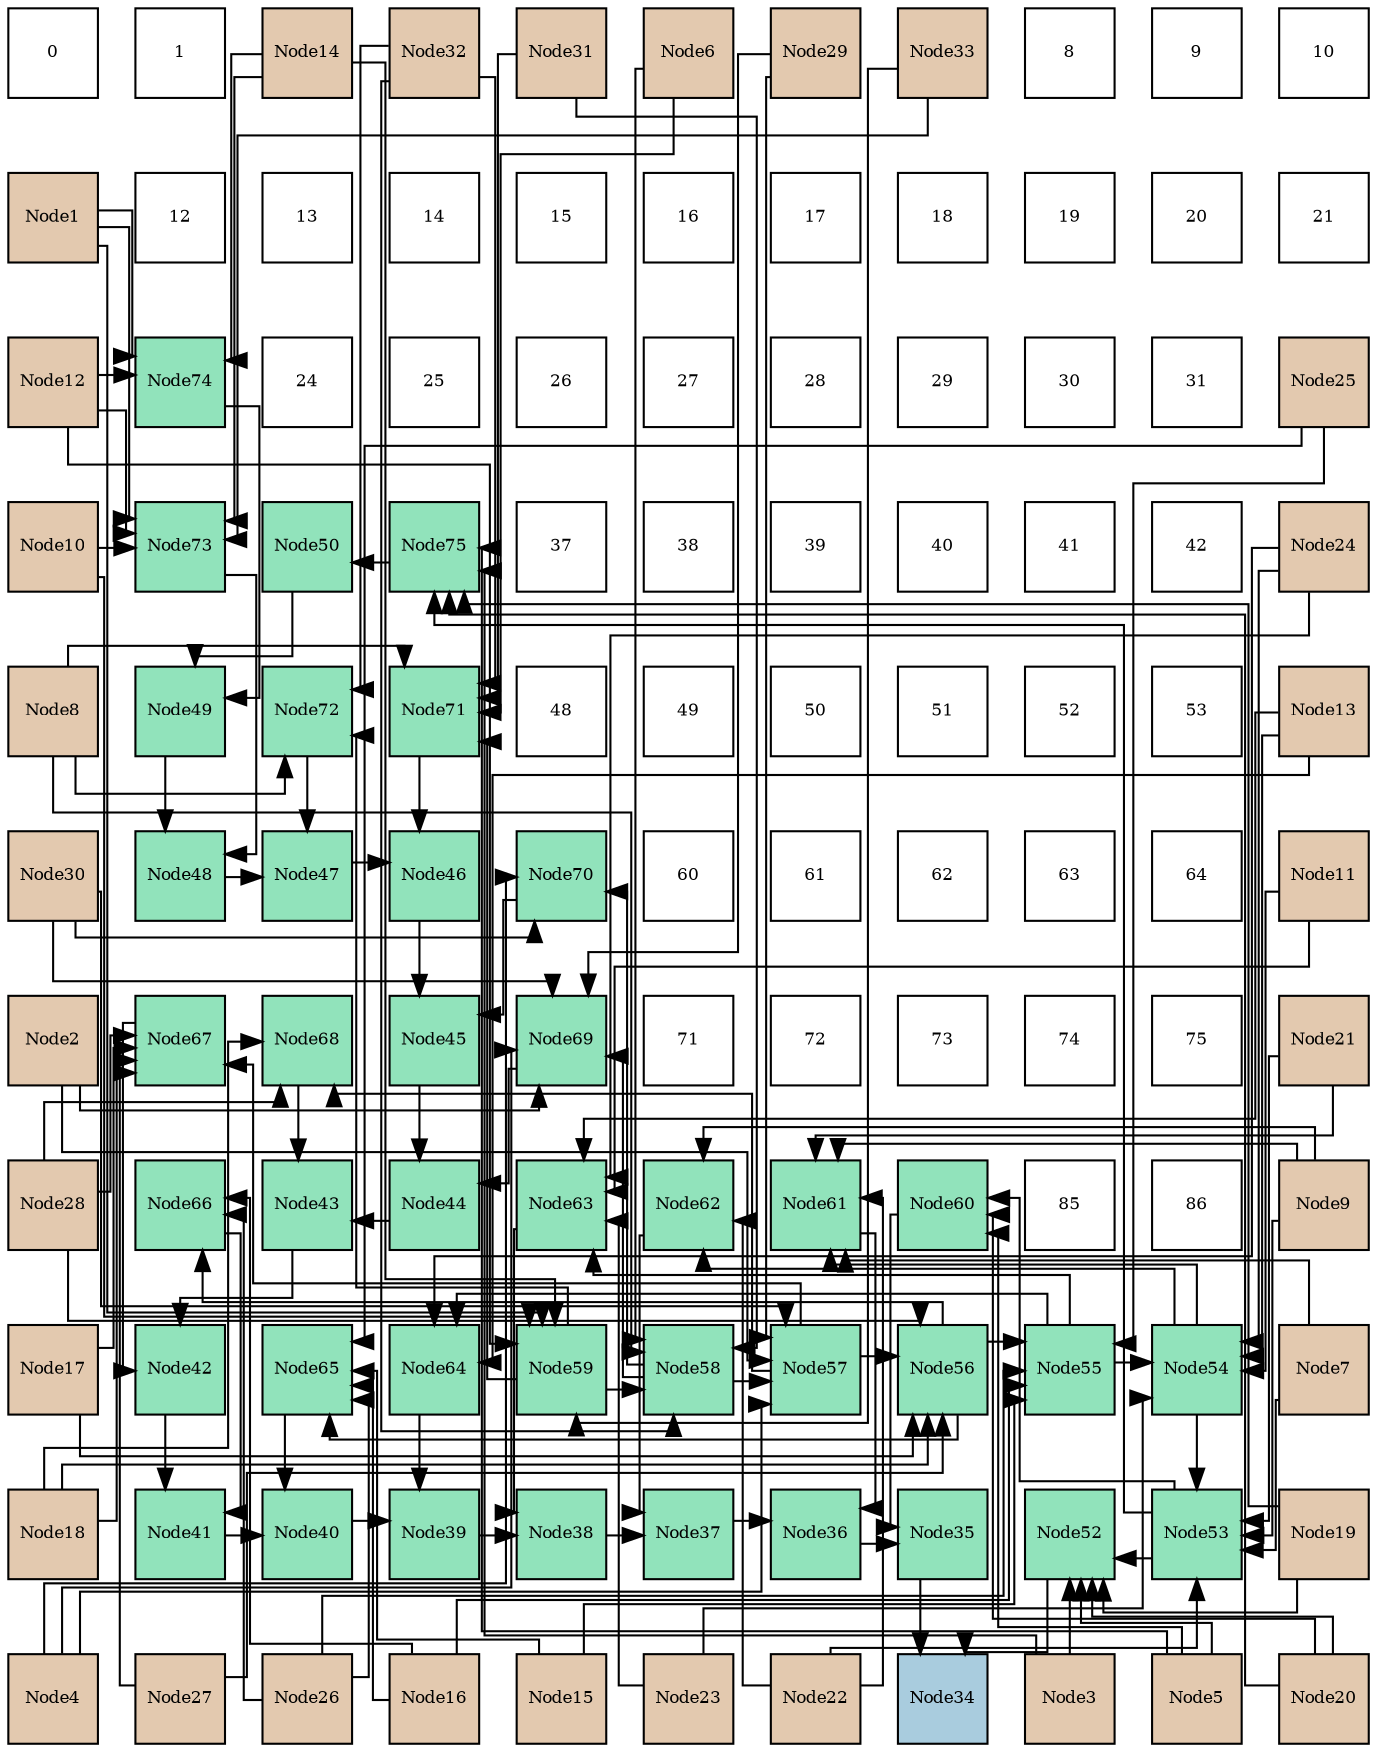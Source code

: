 digraph layout{
 rankdir=TB;
 splines=ortho;
 node [style=filled shape=square fixedsize=true width=0.6];
0[label="0", fontsize=8, fillcolor="#ffffff"];
1[label="1", fontsize=8, fillcolor="#ffffff"];
2[label="Node14", fontsize=8, fillcolor="#e3c9af"];
3[label="Node32", fontsize=8, fillcolor="#e3c9af"];
4[label="Node31", fontsize=8, fillcolor="#e3c9af"];
5[label="Node6", fontsize=8, fillcolor="#e3c9af"];
6[label="Node29", fontsize=8, fillcolor="#e3c9af"];
7[label="Node33", fontsize=8, fillcolor="#e3c9af"];
8[label="8", fontsize=8, fillcolor="#ffffff"];
9[label="9", fontsize=8, fillcolor="#ffffff"];
10[label="10", fontsize=8, fillcolor="#ffffff"];
11[label="Node1", fontsize=8, fillcolor="#e3c9af"];
12[label="12", fontsize=8, fillcolor="#ffffff"];
13[label="13", fontsize=8, fillcolor="#ffffff"];
14[label="14", fontsize=8, fillcolor="#ffffff"];
15[label="15", fontsize=8, fillcolor="#ffffff"];
16[label="16", fontsize=8, fillcolor="#ffffff"];
17[label="17", fontsize=8, fillcolor="#ffffff"];
18[label="18", fontsize=8, fillcolor="#ffffff"];
19[label="19", fontsize=8, fillcolor="#ffffff"];
20[label="20", fontsize=8, fillcolor="#ffffff"];
21[label="21", fontsize=8, fillcolor="#ffffff"];
22[label="Node12", fontsize=8, fillcolor="#e3c9af"];
23[label="Node74", fontsize=8, fillcolor="#91e3bb"];
24[label="24", fontsize=8, fillcolor="#ffffff"];
25[label="25", fontsize=8, fillcolor="#ffffff"];
26[label="26", fontsize=8, fillcolor="#ffffff"];
27[label="27", fontsize=8, fillcolor="#ffffff"];
28[label="28", fontsize=8, fillcolor="#ffffff"];
29[label="29", fontsize=8, fillcolor="#ffffff"];
30[label="30", fontsize=8, fillcolor="#ffffff"];
31[label="31", fontsize=8, fillcolor="#ffffff"];
32[label="Node25", fontsize=8, fillcolor="#e3c9af"];
33[label="Node10", fontsize=8, fillcolor="#e3c9af"];
34[label="Node73", fontsize=8, fillcolor="#91e3bb"];
35[label="Node50", fontsize=8, fillcolor="#91e3bb"];
36[label="Node75", fontsize=8, fillcolor="#91e3bb"];
37[label="37", fontsize=8, fillcolor="#ffffff"];
38[label="38", fontsize=8, fillcolor="#ffffff"];
39[label="39", fontsize=8, fillcolor="#ffffff"];
40[label="40", fontsize=8, fillcolor="#ffffff"];
41[label="41", fontsize=8, fillcolor="#ffffff"];
42[label="42", fontsize=8, fillcolor="#ffffff"];
43[label="Node24", fontsize=8, fillcolor="#e3c9af"];
44[label="Node8", fontsize=8, fillcolor="#e3c9af"];
45[label="Node49", fontsize=8, fillcolor="#91e3bb"];
46[label="Node72", fontsize=8, fillcolor="#91e3bb"];
47[label="Node71", fontsize=8, fillcolor="#91e3bb"];
48[label="48", fontsize=8, fillcolor="#ffffff"];
49[label="49", fontsize=8, fillcolor="#ffffff"];
50[label="50", fontsize=8, fillcolor="#ffffff"];
51[label="51", fontsize=8, fillcolor="#ffffff"];
52[label="52", fontsize=8, fillcolor="#ffffff"];
53[label="53", fontsize=8, fillcolor="#ffffff"];
54[label="Node13", fontsize=8, fillcolor="#e3c9af"];
55[label="Node30", fontsize=8, fillcolor="#e3c9af"];
56[label="Node48", fontsize=8, fillcolor="#91e3bb"];
57[label="Node47", fontsize=8, fillcolor="#91e3bb"];
58[label="Node46", fontsize=8, fillcolor="#91e3bb"];
59[label="Node70", fontsize=8, fillcolor="#91e3bb"];
60[label="60", fontsize=8, fillcolor="#ffffff"];
61[label="61", fontsize=8, fillcolor="#ffffff"];
62[label="62", fontsize=8, fillcolor="#ffffff"];
63[label="63", fontsize=8, fillcolor="#ffffff"];
64[label="64", fontsize=8, fillcolor="#ffffff"];
65[label="Node11", fontsize=8, fillcolor="#e3c9af"];
66[label="Node2", fontsize=8, fillcolor="#e3c9af"];
67[label="Node67", fontsize=8, fillcolor="#91e3bb"];
68[label="Node68", fontsize=8, fillcolor="#91e3bb"];
69[label="Node45", fontsize=8, fillcolor="#91e3bb"];
70[label="Node69", fontsize=8, fillcolor="#91e3bb"];
71[label="71", fontsize=8, fillcolor="#ffffff"];
72[label="72", fontsize=8, fillcolor="#ffffff"];
73[label="73", fontsize=8, fillcolor="#ffffff"];
74[label="74", fontsize=8, fillcolor="#ffffff"];
75[label="75", fontsize=8, fillcolor="#ffffff"];
76[label="Node21", fontsize=8, fillcolor="#e3c9af"];
77[label="Node28", fontsize=8, fillcolor="#e3c9af"];
78[label="Node66", fontsize=8, fillcolor="#91e3bb"];
79[label="Node43", fontsize=8, fillcolor="#91e3bb"];
80[label="Node44", fontsize=8, fillcolor="#91e3bb"];
81[label="Node63", fontsize=8, fillcolor="#91e3bb"];
82[label="Node62", fontsize=8, fillcolor="#91e3bb"];
83[label="Node61", fontsize=8, fillcolor="#91e3bb"];
84[label="Node60", fontsize=8, fillcolor="#91e3bb"];
85[label="85", fontsize=8, fillcolor="#ffffff"];
86[label="86", fontsize=8, fillcolor="#ffffff"];
87[label="Node9", fontsize=8, fillcolor="#e3c9af"];
88[label="Node17", fontsize=8, fillcolor="#e3c9af"];
89[label="Node42", fontsize=8, fillcolor="#91e3bb"];
90[label="Node65", fontsize=8, fillcolor="#91e3bb"];
91[label="Node64", fontsize=8, fillcolor="#91e3bb"];
92[label="Node59", fontsize=8, fillcolor="#91e3bb"];
93[label="Node58", fontsize=8, fillcolor="#91e3bb"];
94[label="Node57", fontsize=8, fillcolor="#91e3bb"];
95[label="Node56", fontsize=8, fillcolor="#91e3bb"];
96[label="Node55", fontsize=8, fillcolor="#91e3bb"];
97[label="Node54", fontsize=8, fillcolor="#91e3bb"];
98[label="Node7", fontsize=8, fillcolor="#e3c9af"];
99[label="Node18", fontsize=8, fillcolor="#e3c9af"];
100[label="Node41", fontsize=8, fillcolor="#91e3bb"];
101[label="Node40", fontsize=8, fillcolor="#91e3bb"];
102[label="Node39", fontsize=8, fillcolor="#91e3bb"];
103[label="Node38", fontsize=8, fillcolor="#91e3bb"];
104[label="Node37", fontsize=8, fillcolor="#91e3bb"];
105[label="Node36", fontsize=8, fillcolor="#91e3bb"];
106[label="Node35", fontsize=8, fillcolor="#91e3bb"];
107[label="Node52", fontsize=8, fillcolor="#91e3bb"];
108[label="Node53", fontsize=8, fillcolor="#91e3bb"];
109[label="Node19", fontsize=8, fillcolor="#e3c9af"];
110[label="Node4", fontsize=8, fillcolor="#e3c9af"];
111[label="Node27", fontsize=8, fillcolor="#e3c9af"];
112[label="Node26", fontsize=8, fillcolor="#e3c9af"];
113[label="Node16", fontsize=8, fillcolor="#e3c9af"];
114[label="Node15", fontsize=8, fillcolor="#e3c9af"];
115[label="Node23", fontsize=8, fillcolor="#e3c9af"];
116[label="Node22", fontsize=8, fillcolor="#e3c9af"];
117[label="Node34", fontsize=8, fillcolor="#a9ccde"];
118[label="Node3", fontsize=8, fillcolor="#e3c9af"];
119[label="Node5", fontsize=8, fillcolor="#e3c9af"];
120[label="Node20", fontsize=8, fillcolor="#e3c9af"];
edge [constraint=false, style=vis];106 -> 117;
107 -> 117;
105 -> 106;
84 -> 106;
104 -> 105;
83 -> 105;
103 -> 104;
82 -> 104;
102 -> 103;
81 -> 103;
101 -> 102;
91 -> 102;
100 -> 101;
90 -> 101;
89 -> 100;
78 -> 100;
79 -> 89;
67 -> 89;
80 -> 79;
68 -> 79;
69 -> 80;
70 -> 80;
58 -> 69;
59 -> 69;
57 -> 58;
47 -> 58;
56 -> 57;
46 -> 57;
45 -> 56;
34 -> 56;
35 -> 45;
23 -> 45;
36 -> 35;
108 -> 107;
118 -> 107;
119 -> 107;
109 -> 107;
120 -> 107;
108 -> 84;
119 -> 84;
120 -> 84;
108 -> 36;
118 -> 36;
119 -> 36;
109 -> 36;
120 -> 36;
97 -> 108;
98 -> 108;
87 -> 108;
76 -> 108;
116 -> 108;
97 -> 83;
98 -> 83;
87 -> 83;
76 -> 83;
116 -> 83;
97 -> 82;
87 -> 82;
116 -> 82;
96 -> 97;
65 -> 97;
54 -> 97;
115 -> 97;
43 -> 97;
96 -> 81;
65 -> 81;
54 -> 81;
115 -> 81;
43 -> 81;
96 -> 91;
54 -> 91;
43 -> 91;
95 -> 96;
114 -> 96;
113 -> 96;
32 -> 96;
112 -> 96;
95 -> 90;
114 -> 90;
113 -> 90;
32 -> 90;
112 -> 90;
95 -> 78;
113 -> 78;
112 -> 78;
94 -> 95;
88 -> 95;
99 -> 95;
111 -> 95;
77 -> 95;
94 -> 67;
88 -> 67;
99 -> 67;
111 -> 67;
77 -> 67;
94 -> 68;
99 -> 68;
77 -> 68;
93 -> 94;
66 -> 94;
110 -> 94;
6 -> 94;
55 -> 94;
93 -> 70;
66 -> 70;
110 -> 70;
6 -> 70;
55 -> 70;
93 -> 59;
110 -> 59;
55 -> 59;
92 -> 93;
5 -> 93;
44 -> 93;
4 -> 93;
3 -> 93;
92 -> 47;
5 -> 47;
44 -> 47;
4 -> 47;
3 -> 47;
92 -> 46;
44 -> 46;
3 -> 46;
11 -> 92;
33 -> 92;
22 -> 92;
2 -> 92;
7 -> 92;
11 -> 34;
33 -> 34;
22 -> 34;
2 -> 34;
7 -> 34;
11 -> 23;
22 -> 23;
2 -> 23;
edge [constraint=true, style=invis];
0 -> 11 -> 22 -> 33 -> 44 -> 55 -> 66 -> 77 -> 88 -> 99 -> 110;
1 -> 12 -> 23 -> 34 -> 45 -> 56 -> 67 -> 78 -> 89 -> 100 -> 111;
2 -> 13 -> 24 -> 35 -> 46 -> 57 -> 68 -> 79 -> 90 -> 101 -> 112;
3 -> 14 -> 25 -> 36 -> 47 -> 58 -> 69 -> 80 -> 91 -> 102 -> 113;
4 -> 15 -> 26 -> 37 -> 48 -> 59 -> 70 -> 81 -> 92 -> 103 -> 114;
5 -> 16 -> 27 -> 38 -> 49 -> 60 -> 71 -> 82 -> 93 -> 104 -> 115;
6 -> 17 -> 28 -> 39 -> 50 -> 61 -> 72 -> 83 -> 94 -> 105 -> 116;
7 -> 18 -> 29 -> 40 -> 51 -> 62 -> 73 -> 84 -> 95 -> 106 -> 117;
8 -> 19 -> 30 -> 41 -> 52 -> 63 -> 74 -> 85 -> 96 -> 107 -> 118;
9 -> 20 -> 31 -> 42 -> 53 -> 64 -> 75 -> 86 -> 97 -> 108 -> 119;
10 -> 21 -> 32 -> 43 -> 54 -> 65 -> 76 -> 87 -> 98 -> 109 -> 120;
rank = same {0 -> 1 -> 2 -> 3 -> 4 -> 5 -> 6 -> 7 -> 8 -> 9 -> 10};
rank = same {11 -> 12 -> 13 -> 14 -> 15 -> 16 -> 17 -> 18 -> 19 -> 20 -> 21};
rank = same {22 -> 23 -> 24 -> 25 -> 26 -> 27 -> 28 -> 29 -> 30 -> 31 -> 32};
rank = same {33 -> 34 -> 35 -> 36 -> 37 -> 38 -> 39 -> 40 -> 41 -> 42 -> 43};
rank = same {44 -> 45 -> 46 -> 47 -> 48 -> 49 -> 50 -> 51 -> 52 -> 53 -> 54};
rank = same {55 -> 56 -> 57 -> 58 -> 59 -> 60 -> 61 -> 62 -> 63 -> 64 -> 65};
rank = same {66 -> 67 -> 68 -> 69 -> 70 -> 71 -> 72 -> 73 -> 74 -> 75 -> 76};
rank = same {77 -> 78 -> 79 -> 80 -> 81 -> 82 -> 83 -> 84 -> 85 -> 86 -> 87};
rank = same {88 -> 89 -> 90 -> 91 -> 92 -> 93 -> 94 -> 95 -> 96 -> 97 -> 98};
rank = same {99 -> 100 -> 101 -> 102 -> 103 -> 104 -> 105 -> 106 -> 107 -> 108 -> 109};
rank = same {110 -> 111 -> 112 -> 113 -> 114 -> 115 -> 116 -> 117 -> 118 -> 119 -> 120};
}